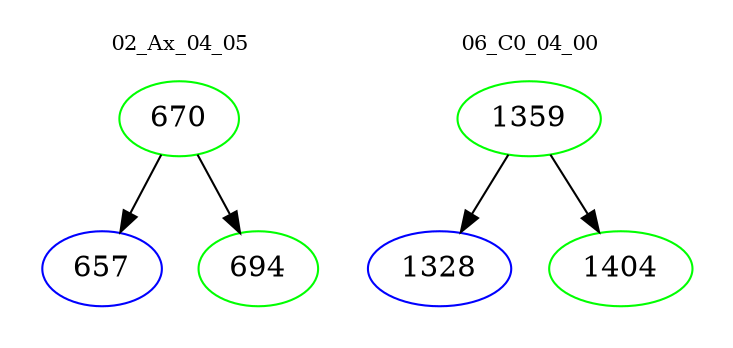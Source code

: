 digraph{
subgraph cluster_0 {
color = white
label = "02_Ax_04_05";
fontsize=10;
T0_670 [label="670", color="green"]
T0_670 -> T0_657 [color="black"]
T0_657 [label="657", color="blue"]
T0_670 -> T0_694 [color="black"]
T0_694 [label="694", color="green"]
}
subgraph cluster_1 {
color = white
label = "06_C0_04_00";
fontsize=10;
T1_1359 [label="1359", color="green"]
T1_1359 -> T1_1328 [color="black"]
T1_1328 [label="1328", color="blue"]
T1_1359 -> T1_1404 [color="black"]
T1_1404 [label="1404", color="green"]
}
}
